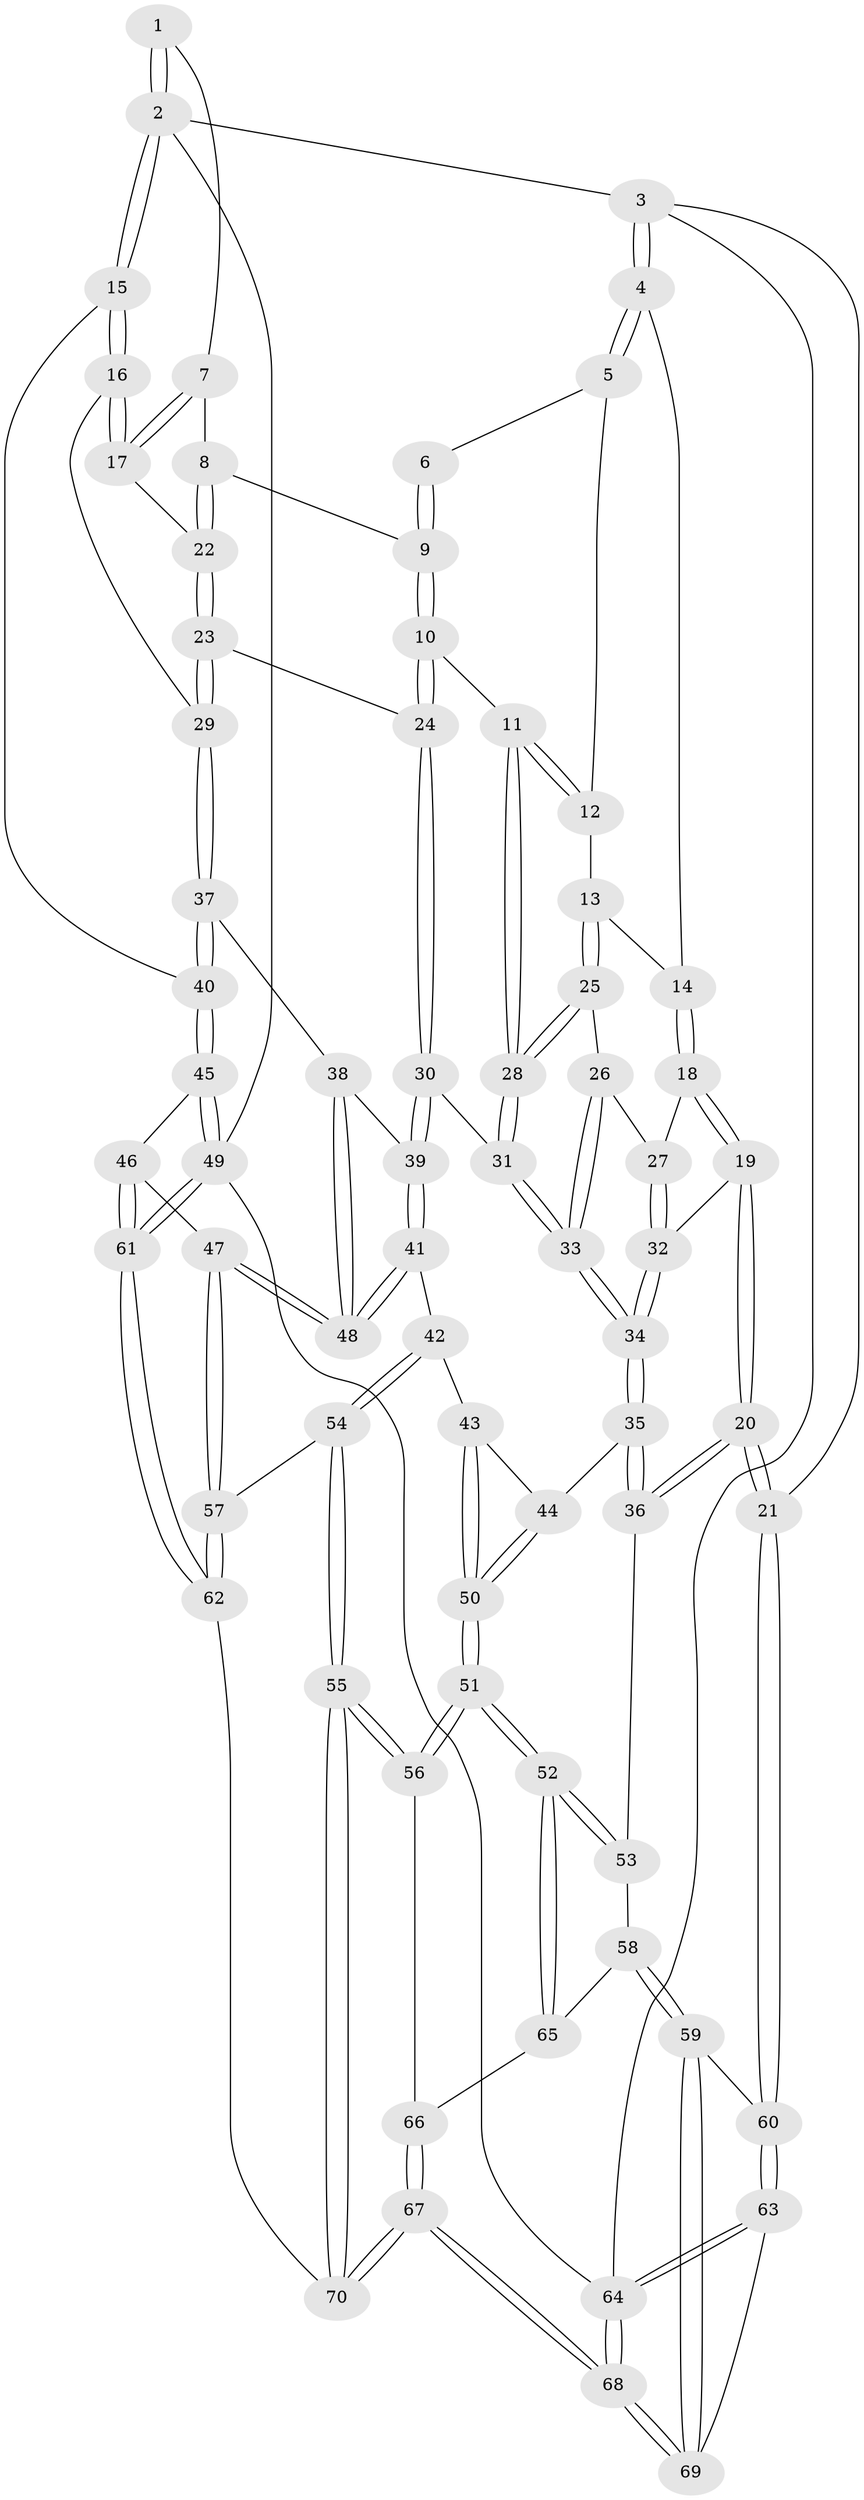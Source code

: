 // Generated by graph-tools (version 1.1) at 2025/27/03/15/25 16:27:56]
// undirected, 70 vertices, 172 edges
graph export_dot {
graph [start="1"]
  node [color=gray90,style=filled];
  1 [pos="+0.8795323265683408+0"];
  2 [pos="+1+0"];
  3 [pos="+0+0"];
  4 [pos="+0+0"];
  5 [pos="+0.2920812975153504+0"];
  6 [pos="+0.5627645444983811+0"];
  7 [pos="+0.8358190422565278+0"];
  8 [pos="+0.702763114692151+0.14103069031915763"];
  9 [pos="+0.6084671109775818+0.1384415307305968"];
  10 [pos="+0.5620734216349805+0.18003095175202047"];
  11 [pos="+0.5429050313591595+0.19102150072943755"];
  12 [pos="+0.33245916329855935+0"];
  13 [pos="+0.39444591300510884+0.18972117958033066"];
  14 [pos="+0.031233644415066344+0"];
  15 [pos="+1+0.2337983359248179"];
  16 [pos="+1+0.23205628496898748"];
  17 [pos="+0.9583391941984825+0.18644269830123253"];
  18 [pos="+0.16468500243001916+0.2107045150326978"];
  19 [pos="+0.1340452173826104+0.3098831858766981"];
  20 [pos="+0+0.5565356271726063"];
  21 [pos="+0+0.5766458255862597"];
  22 [pos="+0.7835490643977512+0.2039774050838501"];
  23 [pos="+0.7687044321651337+0.36670031654128393"];
  24 [pos="+0.7377452435643416+0.3747574033474151"];
  25 [pos="+0.4141705977824388+0.22584913423861244"];
  26 [pos="+0.3791844090263169+0.2414536094110011"];
  27 [pos="+0.33135939978903245+0.251188204536185"];
  28 [pos="+0.4950897187992038+0.23465262184455815"];
  29 [pos="+0.8358250260913797+0.4043488227486289"];
  30 [pos="+0.5994292155989943+0.4690546953496677"];
  31 [pos="+0.5302225904098509+0.42655398216394613"];
  32 [pos="+0.27850415326698647+0.3593805121235662"];
  33 [pos="+0.33041129067339925+0.5316144354466186"];
  34 [pos="+0.28697627068567105+0.5649944236841593"];
  35 [pos="+0.27120656990836123+0.5850796973458129"];
  36 [pos="+0.24417077020762343+0.5937616955550044"];
  37 [pos="+0.86079970992137+0.49494402112520025"];
  38 [pos="+0.848502517533916+0.5206770475216602"];
  39 [pos="+0.628983301128814+0.5470914724838765"];
  40 [pos="+1+0.503235852567798"];
  41 [pos="+0.6253433904050083+0.6472772182691661"];
  42 [pos="+0.5935557107507079+0.6869183429847052"];
  43 [pos="+0.5239031705244214+0.6899423932681216"];
  44 [pos="+0.3638773995845873+0.6421076409665607"];
  45 [pos="+1+0.7720302159842929"];
  46 [pos="+0.9327333282066939+0.7354204321051387"];
  47 [pos="+0.8750843334165402+0.7133178025111115"];
  48 [pos="+0.8633504308337661+0.6998355647143344"];
  49 [pos="+1+1"];
  50 [pos="+0.42231182246304017+0.869488304843064"];
  51 [pos="+0.41734466694417277+0.9048939790937796"];
  52 [pos="+0.4106946109931844+0.9015708074446792"];
  53 [pos="+0.25824345495125384+0.7457952068403298"];
  54 [pos="+0.6004885879397963+0.7208923268843306"];
  55 [pos="+0.4925343148528695+1"];
  56 [pos="+0.4657988338578778+0.9870854597757911"];
  57 [pos="+0.725546492820606+0.8662547088817787"];
  58 [pos="+0.21436799667770656+0.8746952920381859"];
  59 [pos="+0.17898503709106442+0.884022251349275"];
  60 [pos="+0+0.5808278359220346"];
  61 [pos="+0.7172696097398554+1"];
  62 [pos="+0.7002230017281971+1"];
  63 [pos="+0+0.7000036429479313"];
  64 [pos="+0+1"];
  65 [pos="+0.22716651888447345+0.8855831856563194"];
  66 [pos="+0.24584776800653438+0.9422177506370434"];
  67 [pos="+0.20430270167362083+1"];
  68 [pos="+0.10436604238017241+1"];
  69 [pos="+0.10898007828145187+0.9560822545585799"];
  70 [pos="+0.5426697838721856+1"];
  1 -- 2;
  1 -- 2;
  1 -- 7;
  2 -- 3;
  2 -- 15;
  2 -- 15;
  2 -- 49;
  3 -- 4;
  3 -- 4;
  3 -- 21;
  3 -- 64;
  4 -- 5;
  4 -- 5;
  4 -- 14;
  5 -- 6;
  5 -- 12;
  6 -- 9;
  6 -- 9;
  7 -- 8;
  7 -- 17;
  7 -- 17;
  8 -- 9;
  8 -- 22;
  8 -- 22;
  9 -- 10;
  9 -- 10;
  10 -- 11;
  10 -- 24;
  10 -- 24;
  11 -- 12;
  11 -- 12;
  11 -- 28;
  11 -- 28;
  12 -- 13;
  13 -- 14;
  13 -- 25;
  13 -- 25;
  14 -- 18;
  14 -- 18;
  15 -- 16;
  15 -- 16;
  15 -- 40;
  16 -- 17;
  16 -- 17;
  16 -- 29;
  17 -- 22;
  18 -- 19;
  18 -- 19;
  18 -- 27;
  19 -- 20;
  19 -- 20;
  19 -- 32;
  20 -- 21;
  20 -- 21;
  20 -- 36;
  20 -- 36;
  21 -- 60;
  21 -- 60;
  22 -- 23;
  22 -- 23;
  23 -- 24;
  23 -- 29;
  23 -- 29;
  24 -- 30;
  24 -- 30;
  25 -- 26;
  25 -- 28;
  25 -- 28;
  26 -- 27;
  26 -- 33;
  26 -- 33;
  27 -- 32;
  27 -- 32;
  28 -- 31;
  28 -- 31;
  29 -- 37;
  29 -- 37;
  30 -- 31;
  30 -- 39;
  30 -- 39;
  31 -- 33;
  31 -- 33;
  32 -- 34;
  32 -- 34;
  33 -- 34;
  33 -- 34;
  34 -- 35;
  34 -- 35;
  35 -- 36;
  35 -- 36;
  35 -- 44;
  36 -- 53;
  37 -- 38;
  37 -- 40;
  37 -- 40;
  38 -- 39;
  38 -- 48;
  38 -- 48;
  39 -- 41;
  39 -- 41;
  40 -- 45;
  40 -- 45;
  41 -- 42;
  41 -- 48;
  41 -- 48;
  42 -- 43;
  42 -- 54;
  42 -- 54;
  43 -- 44;
  43 -- 50;
  43 -- 50;
  44 -- 50;
  44 -- 50;
  45 -- 46;
  45 -- 49;
  45 -- 49;
  46 -- 47;
  46 -- 61;
  46 -- 61;
  47 -- 48;
  47 -- 48;
  47 -- 57;
  47 -- 57;
  49 -- 61;
  49 -- 61;
  49 -- 64;
  50 -- 51;
  50 -- 51;
  51 -- 52;
  51 -- 52;
  51 -- 56;
  51 -- 56;
  52 -- 53;
  52 -- 53;
  52 -- 65;
  52 -- 65;
  53 -- 58;
  54 -- 55;
  54 -- 55;
  54 -- 57;
  55 -- 56;
  55 -- 56;
  55 -- 70;
  55 -- 70;
  56 -- 66;
  57 -- 62;
  57 -- 62;
  58 -- 59;
  58 -- 59;
  58 -- 65;
  59 -- 60;
  59 -- 69;
  59 -- 69;
  60 -- 63;
  60 -- 63;
  61 -- 62;
  61 -- 62;
  62 -- 70;
  63 -- 64;
  63 -- 64;
  63 -- 69;
  64 -- 68;
  64 -- 68;
  65 -- 66;
  66 -- 67;
  66 -- 67;
  67 -- 68;
  67 -- 68;
  67 -- 70;
  67 -- 70;
  68 -- 69;
  68 -- 69;
}
